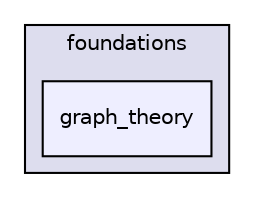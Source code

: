 digraph "src/lib/foundations/graph_theory" {
  compound=true
  node [ fontsize="10", fontname="Helvetica"];
  edge [ labelfontsize="10", labelfontname="Helvetica"];
  subgraph clusterdir_22aca35e3ec12f68aff9c7ff7652d11f {
    graph [ bgcolor="#ddddee", pencolor="black", label="foundations" fontname="Helvetica", fontsize="10", URL="dir_22aca35e3ec12f68aff9c7ff7652d11f.html"]
  dir_8309f190ae9d809fe146d7825ec7c7b0 [shape=box, label="graph_theory", style="filled", fillcolor="#eeeeff", pencolor="black", URL="dir_8309f190ae9d809fe146d7825ec7c7b0.html"];
  }
}
